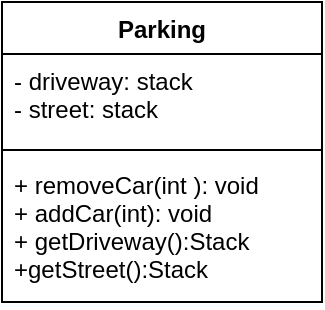 <mxfile version="17.2.4" type="github">
  <diagram id="PUBMgilRgpiqIcGzvBiQ" name="Page-1">
    <mxGraphModel dx="1278" dy="547" grid="1" gridSize="10" guides="1" tooltips="1" connect="1" arrows="1" fold="1" page="1" pageScale="1" pageWidth="850" pageHeight="1100" math="0" shadow="0">
      <root>
        <mxCell id="0" />
        <mxCell id="1" parent="0" />
        <mxCell id="kCNwgCba3WQgPXT-lZSQ-1" value="Parking" style="swimlane;fontStyle=1;align=center;verticalAlign=top;childLayout=stackLayout;horizontal=1;startSize=26;horizontalStack=0;resizeParent=1;resizeParentMax=0;resizeLast=0;collapsible=1;marginBottom=0;" vertex="1" parent="1">
          <mxGeometry x="280" y="140" width="160" height="150" as="geometry" />
        </mxCell>
        <mxCell id="kCNwgCba3WQgPXT-lZSQ-2" value="- driveway: stack&#xa;- street: stack" style="text;strokeColor=none;fillColor=none;align=left;verticalAlign=top;spacingLeft=4;spacingRight=4;overflow=hidden;rotatable=0;points=[[0,0.5],[1,0.5]];portConstraint=eastwest;" vertex="1" parent="kCNwgCba3WQgPXT-lZSQ-1">
          <mxGeometry y="26" width="160" height="44" as="geometry" />
        </mxCell>
        <mxCell id="kCNwgCba3WQgPXT-lZSQ-3" value="" style="line;strokeWidth=1;fillColor=none;align=left;verticalAlign=middle;spacingTop=-1;spacingLeft=3;spacingRight=3;rotatable=0;labelPosition=right;points=[];portConstraint=eastwest;" vertex="1" parent="kCNwgCba3WQgPXT-lZSQ-1">
          <mxGeometry y="70" width="160" height="8" as="geometry" />
        </mxCell>
        <mxCell id="kCNwgCba3WQgPXT-lZSQ-4" value="+ removeCar(int ): void&#xa;+ addCar(int): void&#xa;+ getDriveway():Stack&#xa;+getStreet():Stack" style="text;strokeColor=none;fillColor=none;align=left;verticalAlign=top;spacingLeft=4;spacingRight=4;overflow=hidden;rotatable=0;points=[[0,0.5],[1,0.5]];portConstraint=eastwest;" vertex="1" parent="kCNwgCba3WQgPXT-lZSQ-1">
          <mxGeometry y="78" width="160" height="72" as="geometry" />
        </mxCell>
      </root>
    </mxGraphModel>
  </diagram>
</mxfile>
